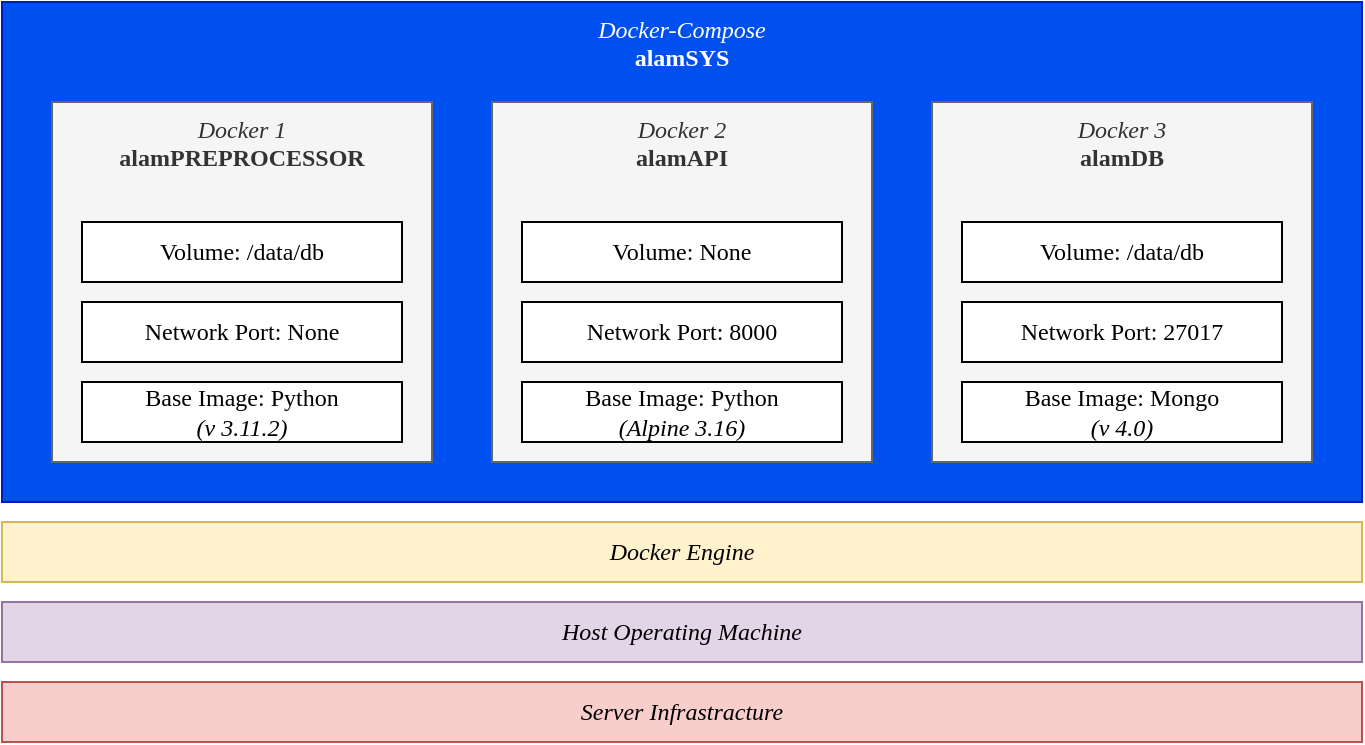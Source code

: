 <mxfile scale="5" border="0">
    <diagram id="rN1daEITJgVsYRZeRuWg" name="Page-1">
        <mxGraphModel dx="365" dy="660" grid="1" gridSize="10" guides="1" tooltips="1" connect="1" arrows="1" fold="1" page="1" pageScale="1" pageWidth="850" pageHeight="1100" math="0" shadow="0">
            <root>
                <mxCell id="0"/>
                <mxCell id="1" parent="0"/>
                <mxCell id="2" value="&lt;font data-font-src=&quot;https://fontlibrary.org//face/cmu-serif&quot; face=&quot;CMU&quot;&gt;&lt;i&gt;Docker-Compose&lt;/i&gt;&lt;br&gt;&lt;b&gt;alamSYS&lt;/b&gt;&lt;/font&gt;" style="rounded=0;whiteSpace=wrap;html=1;fillColor=#0050ef;fontColor=#ffffff;strokeColor=#001DBC;verticalAlign=top;" parent="1" vertex="1">
                    <mxGeometry x="70" y="110" width="680" height="250" as="geometry"/>
                </mxCell>
                <mxCell id="16" value="" style="group" parent="1" vertex="1" connectable="0">
                    <mxGeometry x="535" y="160" width="190" height="180" as="geometry"/>
                </mxCell>
                <mxCell id="5" value="&lt;i&gt;Docker 3&lt;/i&gt;&lt;br&gt;&lt;b&gt;alamDB&lt;/b&gt;" style="rounded=0;whiteSpace=wrap;html=1;fontFamily=CMU;fontSource=https%3A%2F%2Ffontlibrary.org%2F%2Fface%2Fcmu-serif;fillColor=#f5f5f5;strokeColor=#666666;fontColor=#333333;verticalAlign=top;" parent="16" vertex="1">
                    <mxGeometry width="190" height="180" as="geometry"/>
                </mxCell>
                <mxCell id="12" value="Volume: /data/db" style="rounded=0;whiteSpace=wrap;html=1;fontFamily=CMU;fontSource=https%3A%2F%2Ffontlibrary.org%2F%2Fface%2Fcmu-serif;verticalAlign=middle;" parent="16" vertex="1">
                    <mxGeometry x="15" y="60" width="160" height="30" as="geometry"/>
                </mxCell>
                <mxCell id="13" value="Base Image: Mongo &lt;br&gt;&lt;i&gt;(v 4.0)&lt;/i&gt;" style="rounded=0;whiteSpace=wrap;html=1;fontFamily=CMU;fontSource=https%3A%2F%2Ffontlibrary.org%2F%2Fface%2Fcmu-serif;verticalAlign=middle;" parent="16" vertex="1">
                    <mxGeometry x="15" y="140" width="160" height="30" as="geometry"/>
                </mxCell>
                <mxCell id="14" value="Network Port: 27017" style="rounded=0;whiteSpace=wrap;html=1;fontFamily=CMU;fontSource=https%3A%2F%2Ffontlibrary.org%2F%2Fface%2Fcmu-serif;verticalAlign=middle;" parent="16" vertex="1">
                    <mxGeometry x="15" y="100" width="160" height="30" as="geometry"/>
                </mxCell>
                <mxCell id="17" value="" style="group" parent="1" vertex="1" connectable="0">
                    <mxGeometry x="315" y="160" width="190" height="180" as="geometry"/>
                </mxCell>
                <mxCell id="4" value="&lt;i&gt;Docker 2&lt;br&gt;&lt;/i&gt;&lt;b&gt;alamAPI&lt;/b&gt;" style="rounded=0;whiteSpace=wrap;html=1;fontFamily=CMU;fontSource=https%3A%2F%2Ffontlibrary.org%2F%2Fface%2Fcmu-serif;fillColor=#f5f5f5;strokeColor=#666666;fontColor=#333333;verticalAlign=top;" parent="17" vertex="1">
                    <mxGeometry width="190" height="180" as="geometry"/>
                </mxCell>
                <mxCell id="7" value="Base Image: Python &lt;br&gt;&lt;i&gt;(Alpine 3.16)&lt;/i&gt;" style="rounded=0;whiteSpace=wrap;html=1;fontFamily=CMU;fontSource=https%3A%2F%2Ffontlibrary.org%2F%2Fface%2Fcmu-serif;verticalAlign=middle;" parent="17" vertex="1">
                    <mxGeometry x="15" y="140" width="160" height="30" as="geometry"/>
                </mxCell>
                <mxCell id="9" value="Volume: None" style="rounded=0;whiteSpace=wrap;html=1;fontFamily=CMU;fontSource=https%3A%2F%2Ffontlibrary.org%2F%2Fface%2Fcmu-serif;verticalAlign=middle;" parent="17" vertex="1">
                    <mxGeometry x="15" y="60" width="160" height="30" as="geometry"/>
                </mxCell>
                <mxCell id="11" value="Network Port: 8000" style="rounded=0;whiteSpace=wrap;html=1;fontFamily=CMU;fontSource=https%3A%2F%2Ffontlibrary.org%2F%2Fface%2Fcmu-serif;verticalAlign=middle;" parent="17" vertex="1">
                    <mxGeometry x="15" y="100" width="160" height="30" as="geometry"/>
                </mxCell>
                <mxCell id="18" value="" style="group" parent="1" vertex="1" connectable="0">
                    <mxGeometry x="95" y="160" width="190" height="180" as="geometry"/>
                </mxCell>
                <mxCell id="3" value="&lt;i&gt;Docker 1&lt;/i&gt;&lt;br&gt;&lt;b&gt;alamPREPROCESSOR&lt;/b&gt;" style="rounded=0;whiteSpace=wrap;html=1;fontFamily=CMU;fontSource=https%3A%2F%2Ffontlibrary.org%2F%2Fface%2Fcmu-serif;fillColor=#f5f5f5;strokeColor=#666666;fontColor=#333333;verticalAlign=top;" parent="18" vertex="1">
                    <mxGeometry width="190" height="180" as="geometry"/>
                </mxCell>
                <mxCell id="6" value="Volume: /data/db" style="rounded=0;whiteSpace=wrap;html=1;fontFamily=CMU;fontSource=https%3A%2F%2Ffontlibrary.org%2F%2Fface%2Fcmu-serif;verticalAlign=middle;" parent="18" vertex="1">
                    <mxGeometry x="15" y="60" width="160" height="30" as="geometry"/>
                </mxCell>
                <mxCell id="8" value="Network Port: None" style="rounded=0;whiteSpace=wrap;html=1;fontFamily=CMU;fontSource=https%3A%2F%2Ffontlibrary.org%2F%2Fface%2Fcmu-serif;verticalAlign=middle;" parent="18" vertex="1">
                    <mxGeometry x="15" y="100" width="160" height="30" as="geometry"/>
                </mxCell>
                <mxCell id="15" value="Base Image: Python &lt;br&gt;&lt;i&gt;(v 3.11.2)&lt;/i&gt;" style="rounded=0;whiteSpace=wrap;html=1;fontFamily=CMU;fontSource=https%3A%2F%2Ffontlibrary.org%2F%2Fface%2Fcmu-serif;verticalAlign=middle;" parent="18" vertex="1">
                    <mxGeometry x="15" y="140" width="160" height="30" as="geometry"/>
                </mxCell>
                <mxCell id="20" value="&lt;font face=&quot;CMU&quot;&gt;&lt;i&gt;Docker Engine&lt;/i&gt;&lt;/font&gt;" style="rounded=0;whiteSpace=wrap;html=1;fillColor=#fff2cc;strokeColor=#d6b656;verticalAlign=middle;" parent="1" vertex="1">
                    <mxGeometry x="70" y="370" width="680" height="30" as="geometry"/>
                </mxCell>
                <mxCell id="21" value="&lt;font face=&quot;CMU&quot;&gt;&lt;i&gt;Host Operating Machine&lt;/i&gt;&lt;/font&gt;" style="rounded=0;whiteSpace=wrap;html=1;fillColor=#e1d5e7;strokeColor=#9673a6;verticalAlign=middle;" parent="1" vertex="1">
                    <mxGeometry x="70" y="410" width="680" height="30" as="geometry"/>
                </mxCell>
                <mxCell id="22" value="&lt;font face=&quot;CMU&quot;&gt;&lt;i&gt;Server Infrastracture&lt;/i&gt;&lt;/font&gt;" style="rounded=0;whiteSpace=wrap;html=1;fillColor=#f8cecc;strokeColor=#b85450;verticalAlign=middle;" parent="1" vertex="1">
                    <mxGeometry x="70" y="450" width="680" height="30" as="geometry"/>
                </mxCell>
            </root>
        </mxGraphModel>
    </diagram>
</mxfile>